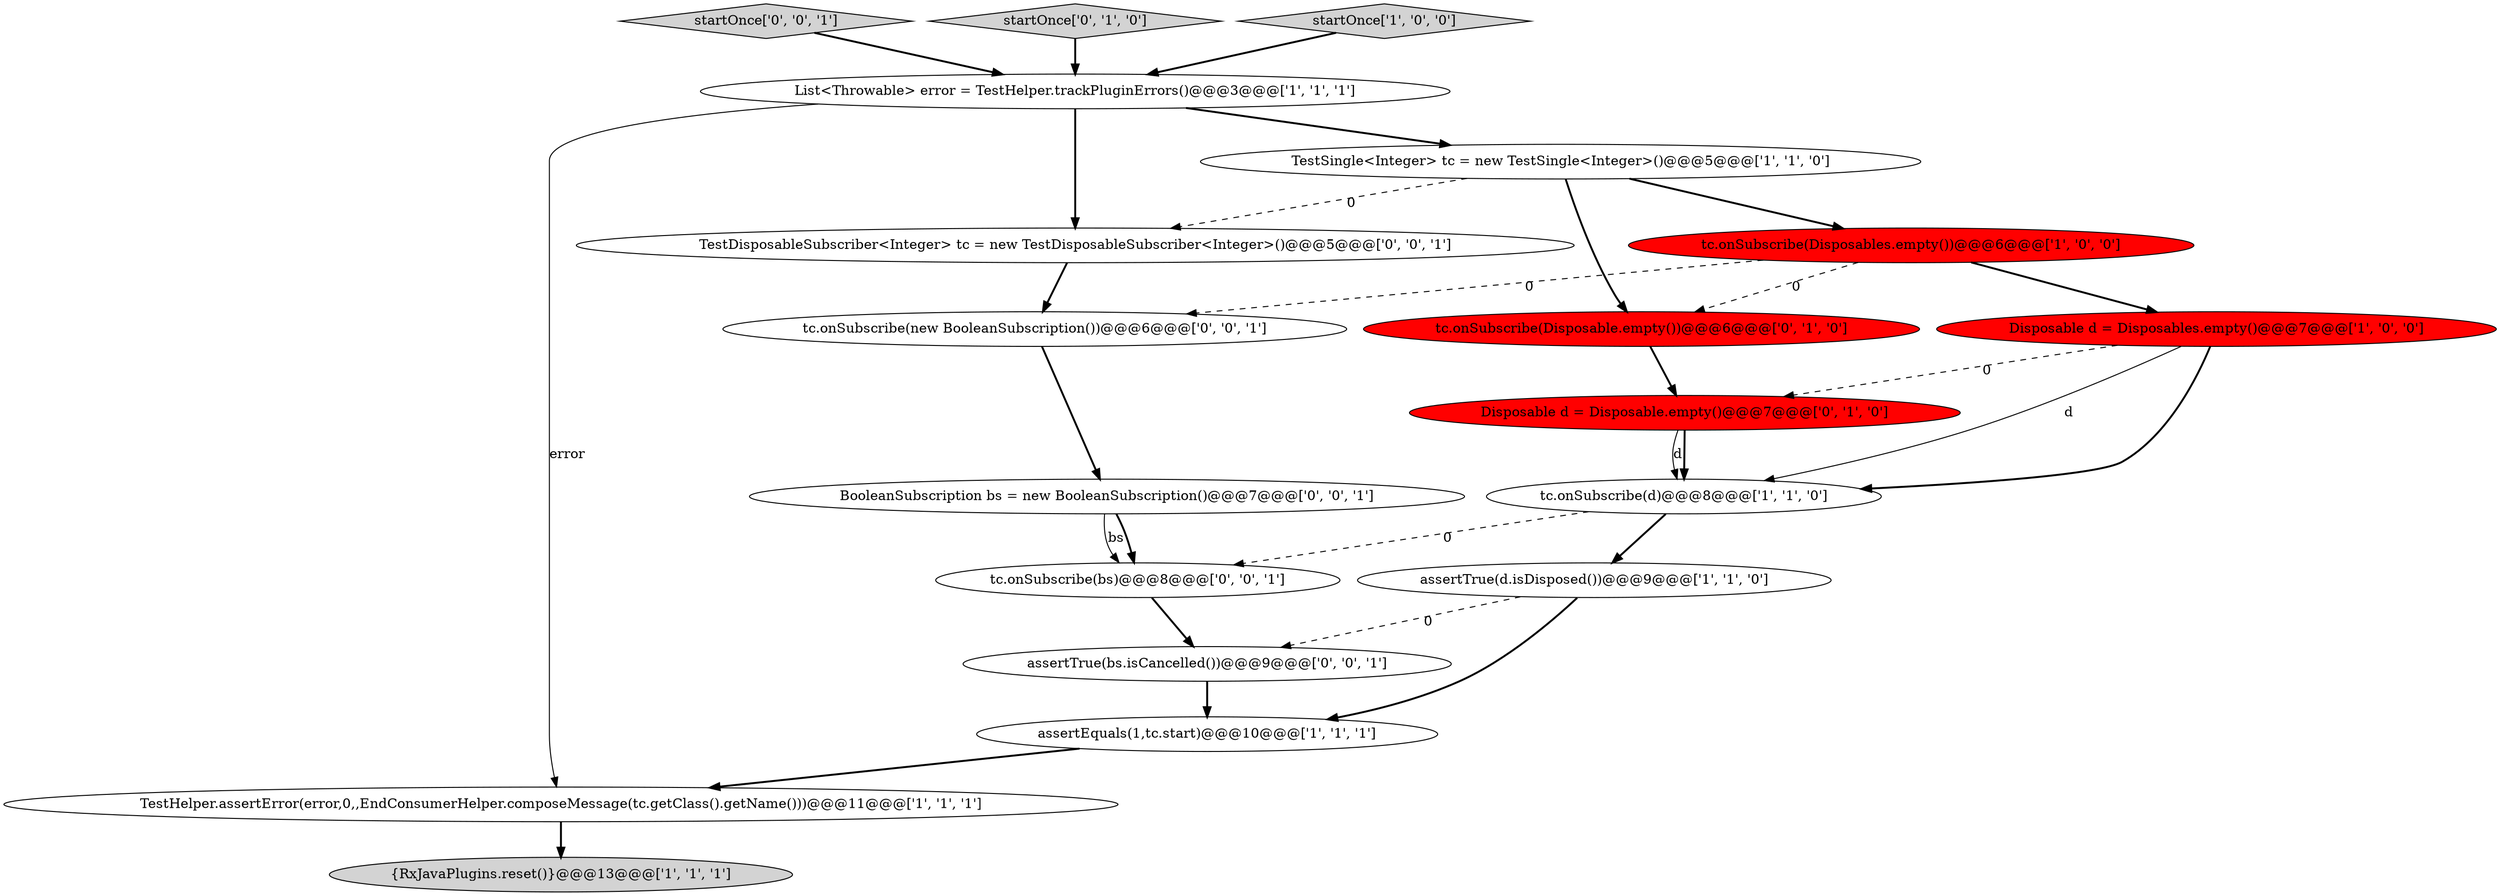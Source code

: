 digraph {
3 [style = filled, label = "List<Throwable> error = TestHelper.trackPluginErrors()@@@3@@@['1', '1', '1']", fillcolor = white, shape = ellipse image = "AAA0AAABBB1BBB"];
17 [style = filled, label = "startOnce['0', '0', '1']", fillcolor = lightgray, shape = diamond image = "AAA0AAABBB3BBB"];
14 [style = filled, label = "BooleanSubscription bs = new BooleanSubscription()@@@7@@@['0', '0', '1']", fillcolor = white, shape = ellipse image = "AAA0AAABBB3BBB"];
6 [style = filled, label = "Disposable d = Disposables.empty()@@@7@@@['1', '0', '0']", fillcolor = red, shape = ellipse image = "AAA1AAABBB1BBB"];
1 [style = filled, label = "assertTrue(d.isDisposed())@@@9@@@['1', '1', '0']", fillcolor = white, shape = ellipse image = "AAA0AAABBB1BBB"];
13 [style = filled, label = "assertTrue(bs.isCancelled())@@@9@@@['0', '0', '1']", fillcolor = white, shape = ellipse image = "AAA0AAABBB3BBB"];
8 [style = filled, label = "assertEquals(1,tc.start)@@@10@@@['1', '1', '1']", fillcolor = white, shape = ellipse image = "AAA0AAABBB1BBB"];
11 [style = filled, label = "tc.onSubscribe(Disposable.empty())@@@6@@@['0', '1', '0']", fillcolor = red, shape = ellipse image = "AAA1AAABBB2BBB"];
9 [style = filled, label = "{RxJavaPlugins.reset()}@@@13@@@['1', '1', '1']", fillcolor = lightgray, shape = ellipse image = "AAA0AAABBB1BBB"];
0 [style = filled, label = "tc.onSubscribe(Disposables.empty())@@@6@@@['1', '0', '0']", fillcolor = red, shape = ellipse image = "AAA1AAABBB1BBB"];
15 [style = filled, label = "tc.onSubscribe(bs)@@@8@@@['0', '0', '1']", fillcolor = white, shape = ellipse image = "AAA0AAABBB3BBB"];
16 [style = filled, label = "TestDisposableSubscriber<Integer> tc = new TestDisposableSubscriber<Integer>()@@@5@@@['0', '0', '1']", fillcolor = white, shape = ellipse image = "AAA0AAABBB3BBB"];
18 [style = filled, label = "tc.onSubscribe(new BooleanSubscription())@@@6@@@['0', '0', '1']", fillcolor = white, shape = ellipse image = "AAA0AAABBB3BBB"];
12 [style = filled, label = "Disposable d = Disposable.empty()@@@7@@@['0', '1', '0']", fillcolor = red, shape = ellipse image = "AAA1AAABBB2BBB"];
10 [style = filled, label = "startOnce['0', '1', '0']", fillcolor = lightgray, shape = diamond image = "AAA0AAABBB2BBB"];
5 [style = filled, label = "TestSingle<Integer> tc = new TestSingle<Integer>()@@@5@@@['1', '1', '0']", fillcolor = white, shape = ellipse image = "AAA0AAABBB1BBB"];
4 [style = filled, label = "startOnce['1', '0', '0']", fillcolor = lightgray, shape = diamond image = "AAA0AAABBB1BBB"];
2 [style = filled, label = "TestHelper.assertError(error,0,,EndConsumerHelper.composeMessage(tc.getClass().getName()))@@@11@@@['1', '1', '1']", fillcolor = white, shape = ellipse image = "AAA0AAABBB1BBB"];
7 [style = filled, label = "tc.onSubscribe(d)@@@8@@@['1', '1', '0']", fillcolor = white, shape = ellipse image = "AAA0AAABBB1BBB"];
4->3 [style = bold, label=""];
15->13 [style = bold, label=""];
16->18 [style = bold, label=""];
7->1 [style = bold, label=""];
1->8 [style = bold, label=""];
12->7 [style = solid, label="d"];
0->6 [style = bold, label=""];
10->3 [style = bold, label=""];
11->12 [style = bold, label=""];
0->11 [style = dashed, label="0"];
2->9 [style = bold, label=""];
3->16 [style = bold, label=""];
12->7 [style = bold, label=""];
6->12 [style = dashed, label="0"];
1->13 [style = dashed, label="0"];
5->16 [style = dashed, label="0"];
3->5 [style = bold, label=""];
5->0 [style = bold, label=""];
8->2 [style = bold, label=""];
14->15 [style = solid, label="bs"];
17->3 [style = bold, label=""];
7->15 [style = dashed, label="0"];
0->18 [style = dashed, label="0"];
14->15 [style = bold, label=""];
5->11 [style = bold, label=""];
13->8 [style = bold, label=""];
6->7 [style = bold, label=""];
6->7 [style = solid, label="d"];
18->14 [style = bold, label=""];
3->2 [style = solid, label="error"];
}
